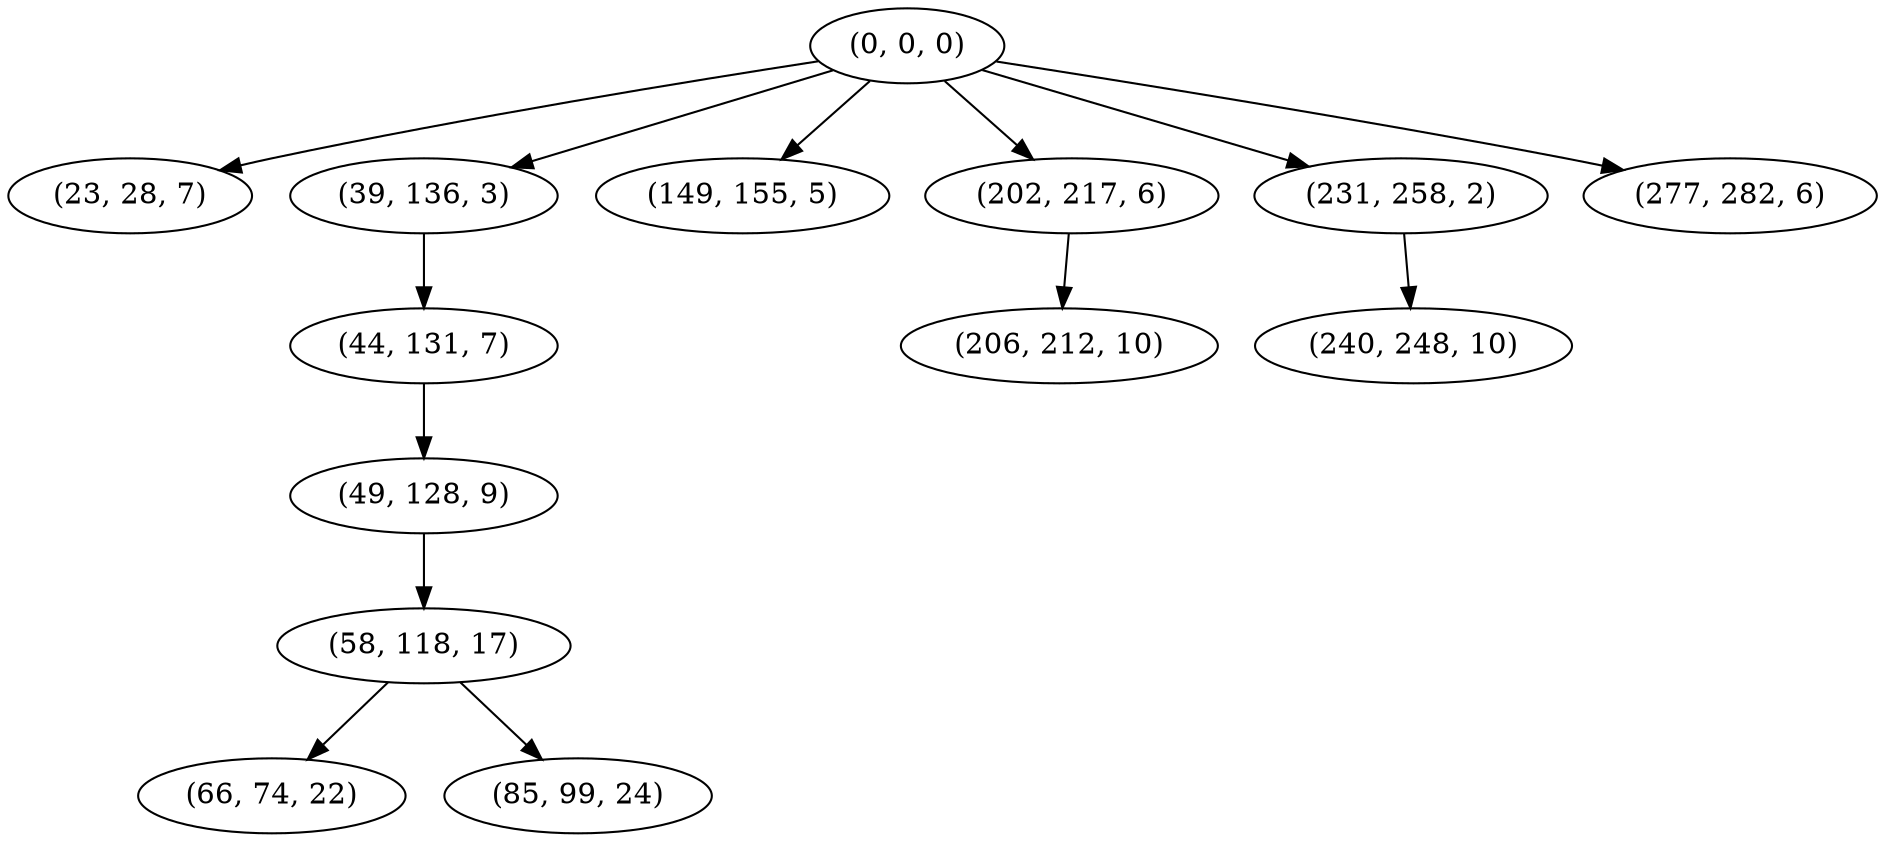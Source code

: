 digraph tree {
    "(0, 0, 0)";
    "(23, 28, 7)";
    "(39, 136, 3)";
    "(44, 131, 7)";
    "(49, 128, 9)";
    "(58, 118, 17)";
    "(66, 74, 22)";
    "(85, 99, 24)";
    "(149, 155, 5)";
    "(202, 217, 6)";
    "(206, 212, 10)";
    "(231, 258, 2)";
    "(240, 248, 10)";
    "(277, 282, 6)";
    "(0, 0, 0)" -> "(23, 28, 7)";
    "(0, 0, 0)" -> "(39, 136, 3)";
    "(0, 0, 0)" -> "(149, 155, 5)";
    "(0, 0, 0)" -> "(202, 217, 6)";
    "(0, 0, 0)" -> "(231, 258, 2)";
    "(0, 0, 0)" -> "(277, 282, 6)";
    "(39, 136, 3)" -> "(44, 131, 7)";
    "(44, 131, 7)" -> "(49, 128, 9)";
    "(49, 128, 9)" -> "(58, 118, 17)";
    "(58, 118, 17)" -> "(66, 74, 22)";
    "(58, 118, 17)" -> "(85, 99, 24)";
    "(202, 217, 6)" -> "(206, 212, 10)";
    "(231, 258, 2)" -> "(240, 248, 10)";
}

